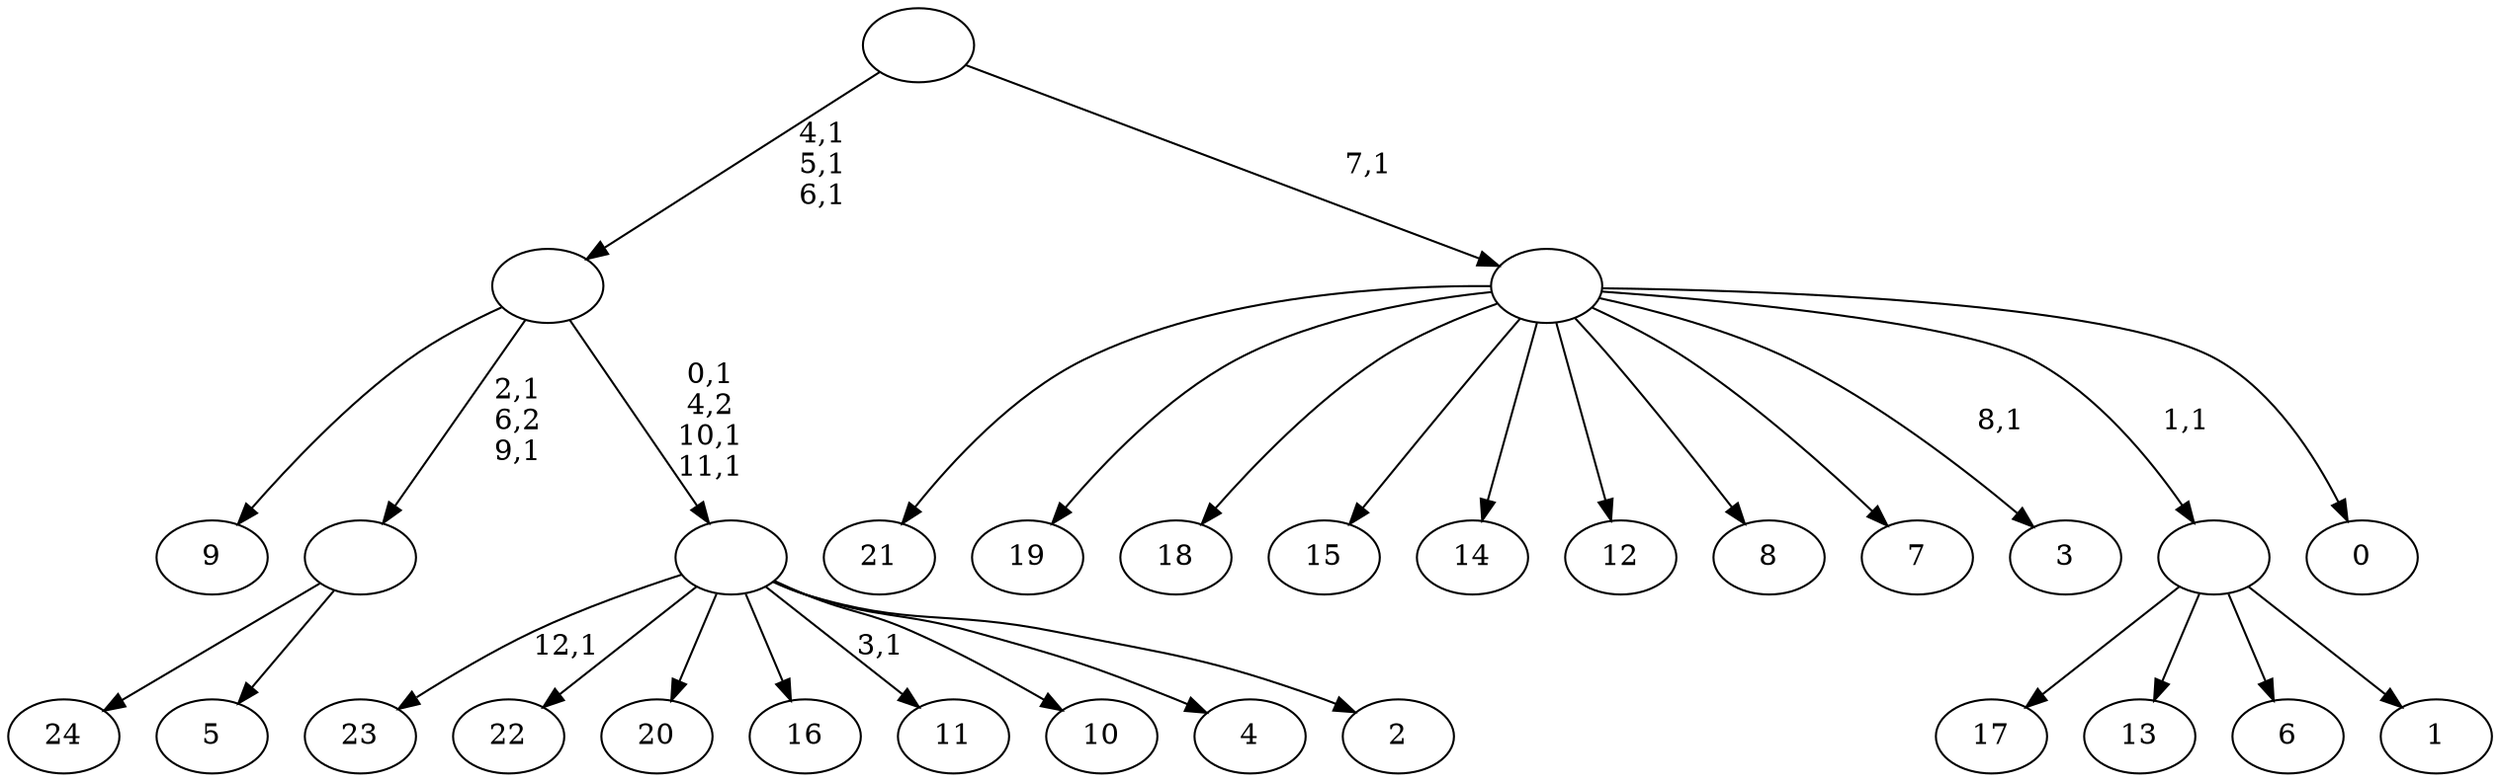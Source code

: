 digraph T {
	38 [label="24"]
	37 [label="23"]
	35 [label="22"]
	34 [label="21"]
	33 [label="20"]
	32 [label="19"]
	31 [label="18"]
	30 [label="17"]
	29 [label="16"]
	28 [label="15"]
	27 [label="14"]
	26 [label="13"]
	25 [label="12"]
	24 [label="11"]
	22 [label="10"]
	21 [label="9"]
	20 [label="8"]
	19 [label="7"]
	18 [label="6"]
	17 [label="5"]
	16 [label=""]
	14 [label="4"]
	13 [label="3"]
	11 [label="2"]
	10 [label=""]
	7 [label=""]
	4 [label="1"]
	3 [label=""]
	2 [label="0"]
	1 [label=""]
	0 [label=""]
	16 -> 38 [label=""]
	16 -> 17 [label=""]
	10 -> 24 [label="3,1"]
	10 -> 37 [label="12,1"]
	10 -> 35 [label=""]
	10 -> 33 [label=""]
	10 -> 29 [label=""]
	10 -> 22 [label=""]
	10 -> 14 [label=""]
	10 -> 11 [label=""]
	7 -> 10 [label="0,1\n4,2\n10,1\n11,1"]
	7 -> 16 [label="2,1\n6,2\n9,1"]
	7 -> 21 [label=""]
	3 -> 30 [label=""]
	3 -> 26 [label=""]
	3 -> 18 [label=""]
	3 -> 4 [label=""]
	1 -> 13 [label="8,1"]
	1 -> 34 [label=""]
	1 -> 32 [label=""]
	1 -> 31 [label=""]
	1 -> 28 [label=""]
	1 -> 27 [label=""]
	1 -> 25 [label=""]
	1 -> 20 [label=""]
	1 -> 19 [label=""]
	1 -> 3 [label="1,1"]
	1 -> 2 [label=""]
	0 -> 7 [label="4,1\n5,1\n6,1"]
	0 -> 1 [label="7,1"]
}
